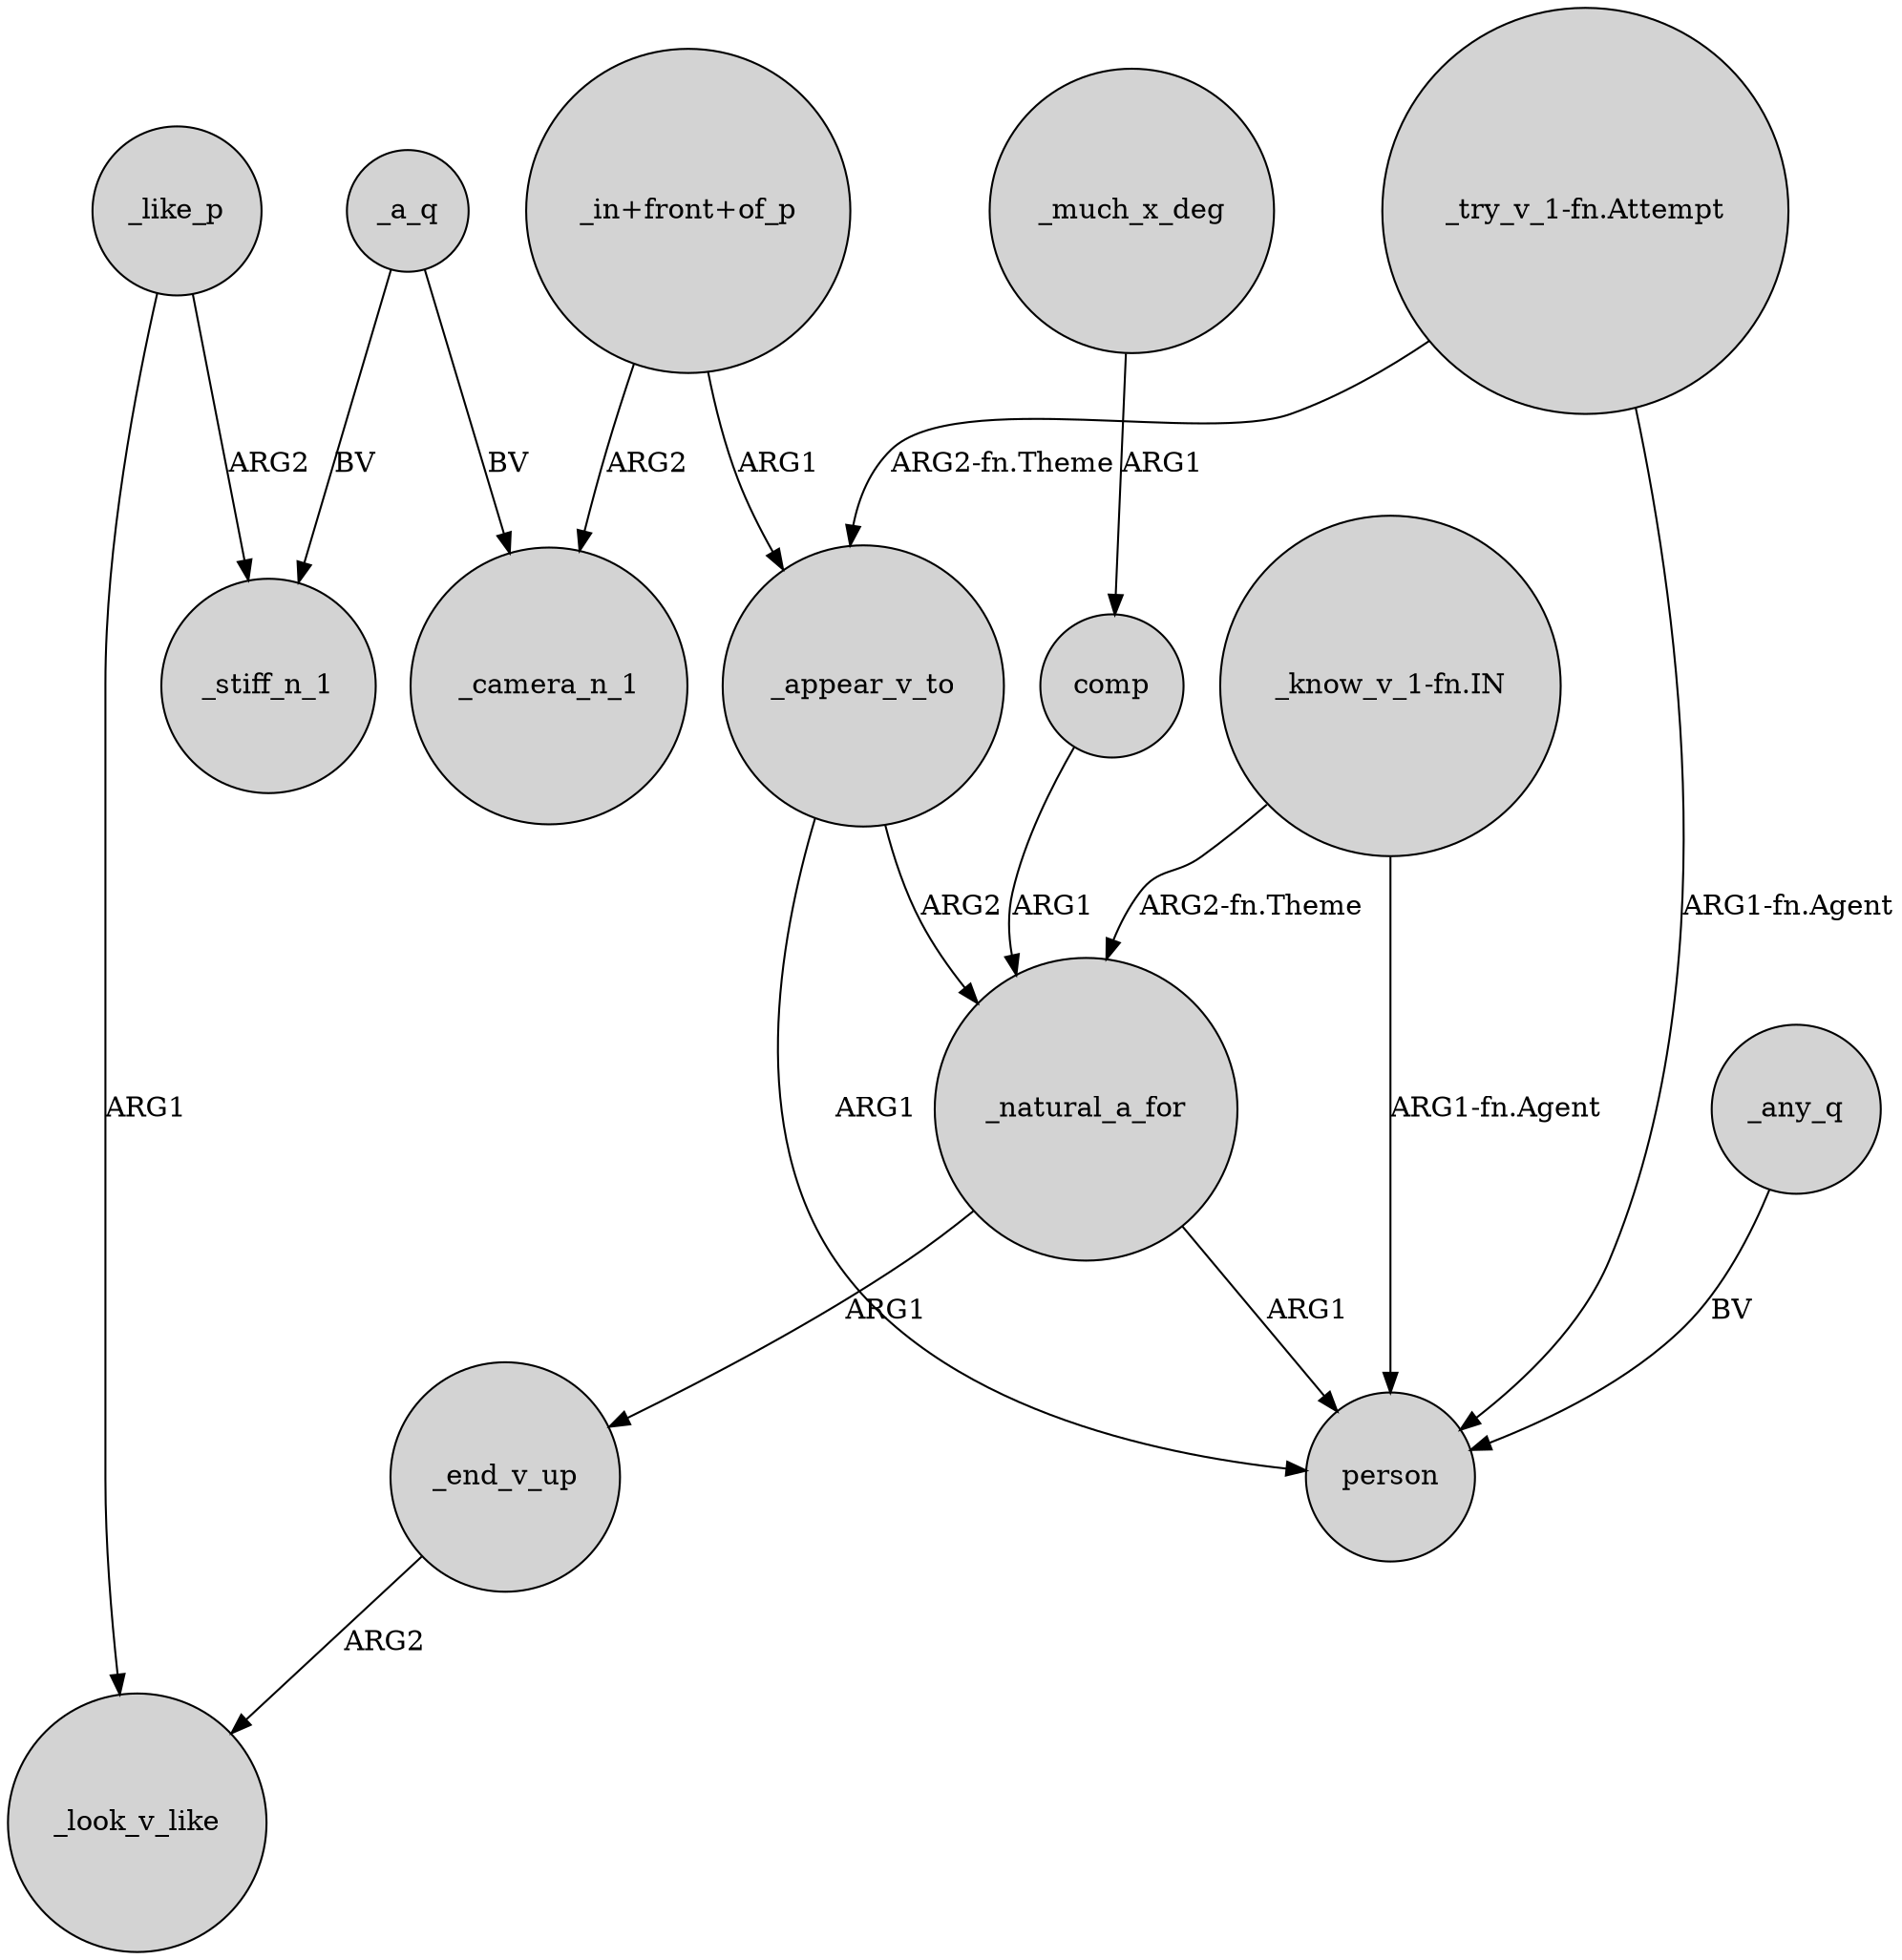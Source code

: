 digraph {
	node [shape=circle style=filled]
	_appear_v_to -> person [label=ARG1]
	"_try_v_1-fn.Attempt" -> person [label="ARG1-fn.Agent"]
	"_know_v_1-fn.IN" -> _natural_a_for [label="ARG2-fn.Theme"]
	"_in+front+of_p" -> _appear_v_to [label=ARG1]
	_appear_v_to -> _natural_a_for [label=ARG2]
	_any_q -> person [label=BV]
	_much_x_deg -> comp [label=ARG1]
	"_try_v_1-fn.Attempt" -> _appear_v_to [label="ARG2-fn.Theme"]
	comp -> _natural_a_for [label=ARG1]
	_natural_a_for -> _end_v_up [label=ARG1]
	_end_v_up -> _look_v_like [label=ARG2]
	_like_p -> _stiff_n_1 [label=ARG2]
	_like_p -> _look_v_like [label=ARG1]
	_a_q -> _camera_n_1 [label=BV]
	_natural_a_for -> person [label=ARG1]
	_a_q -> _stiff_n_1 [label=BV]
	"_know_v_1-fn.IN" -> person [label="ARG1-fn.Agent"]
	"_in+front+of_p" -> _camera_n_1 [label=ARG2]
}
